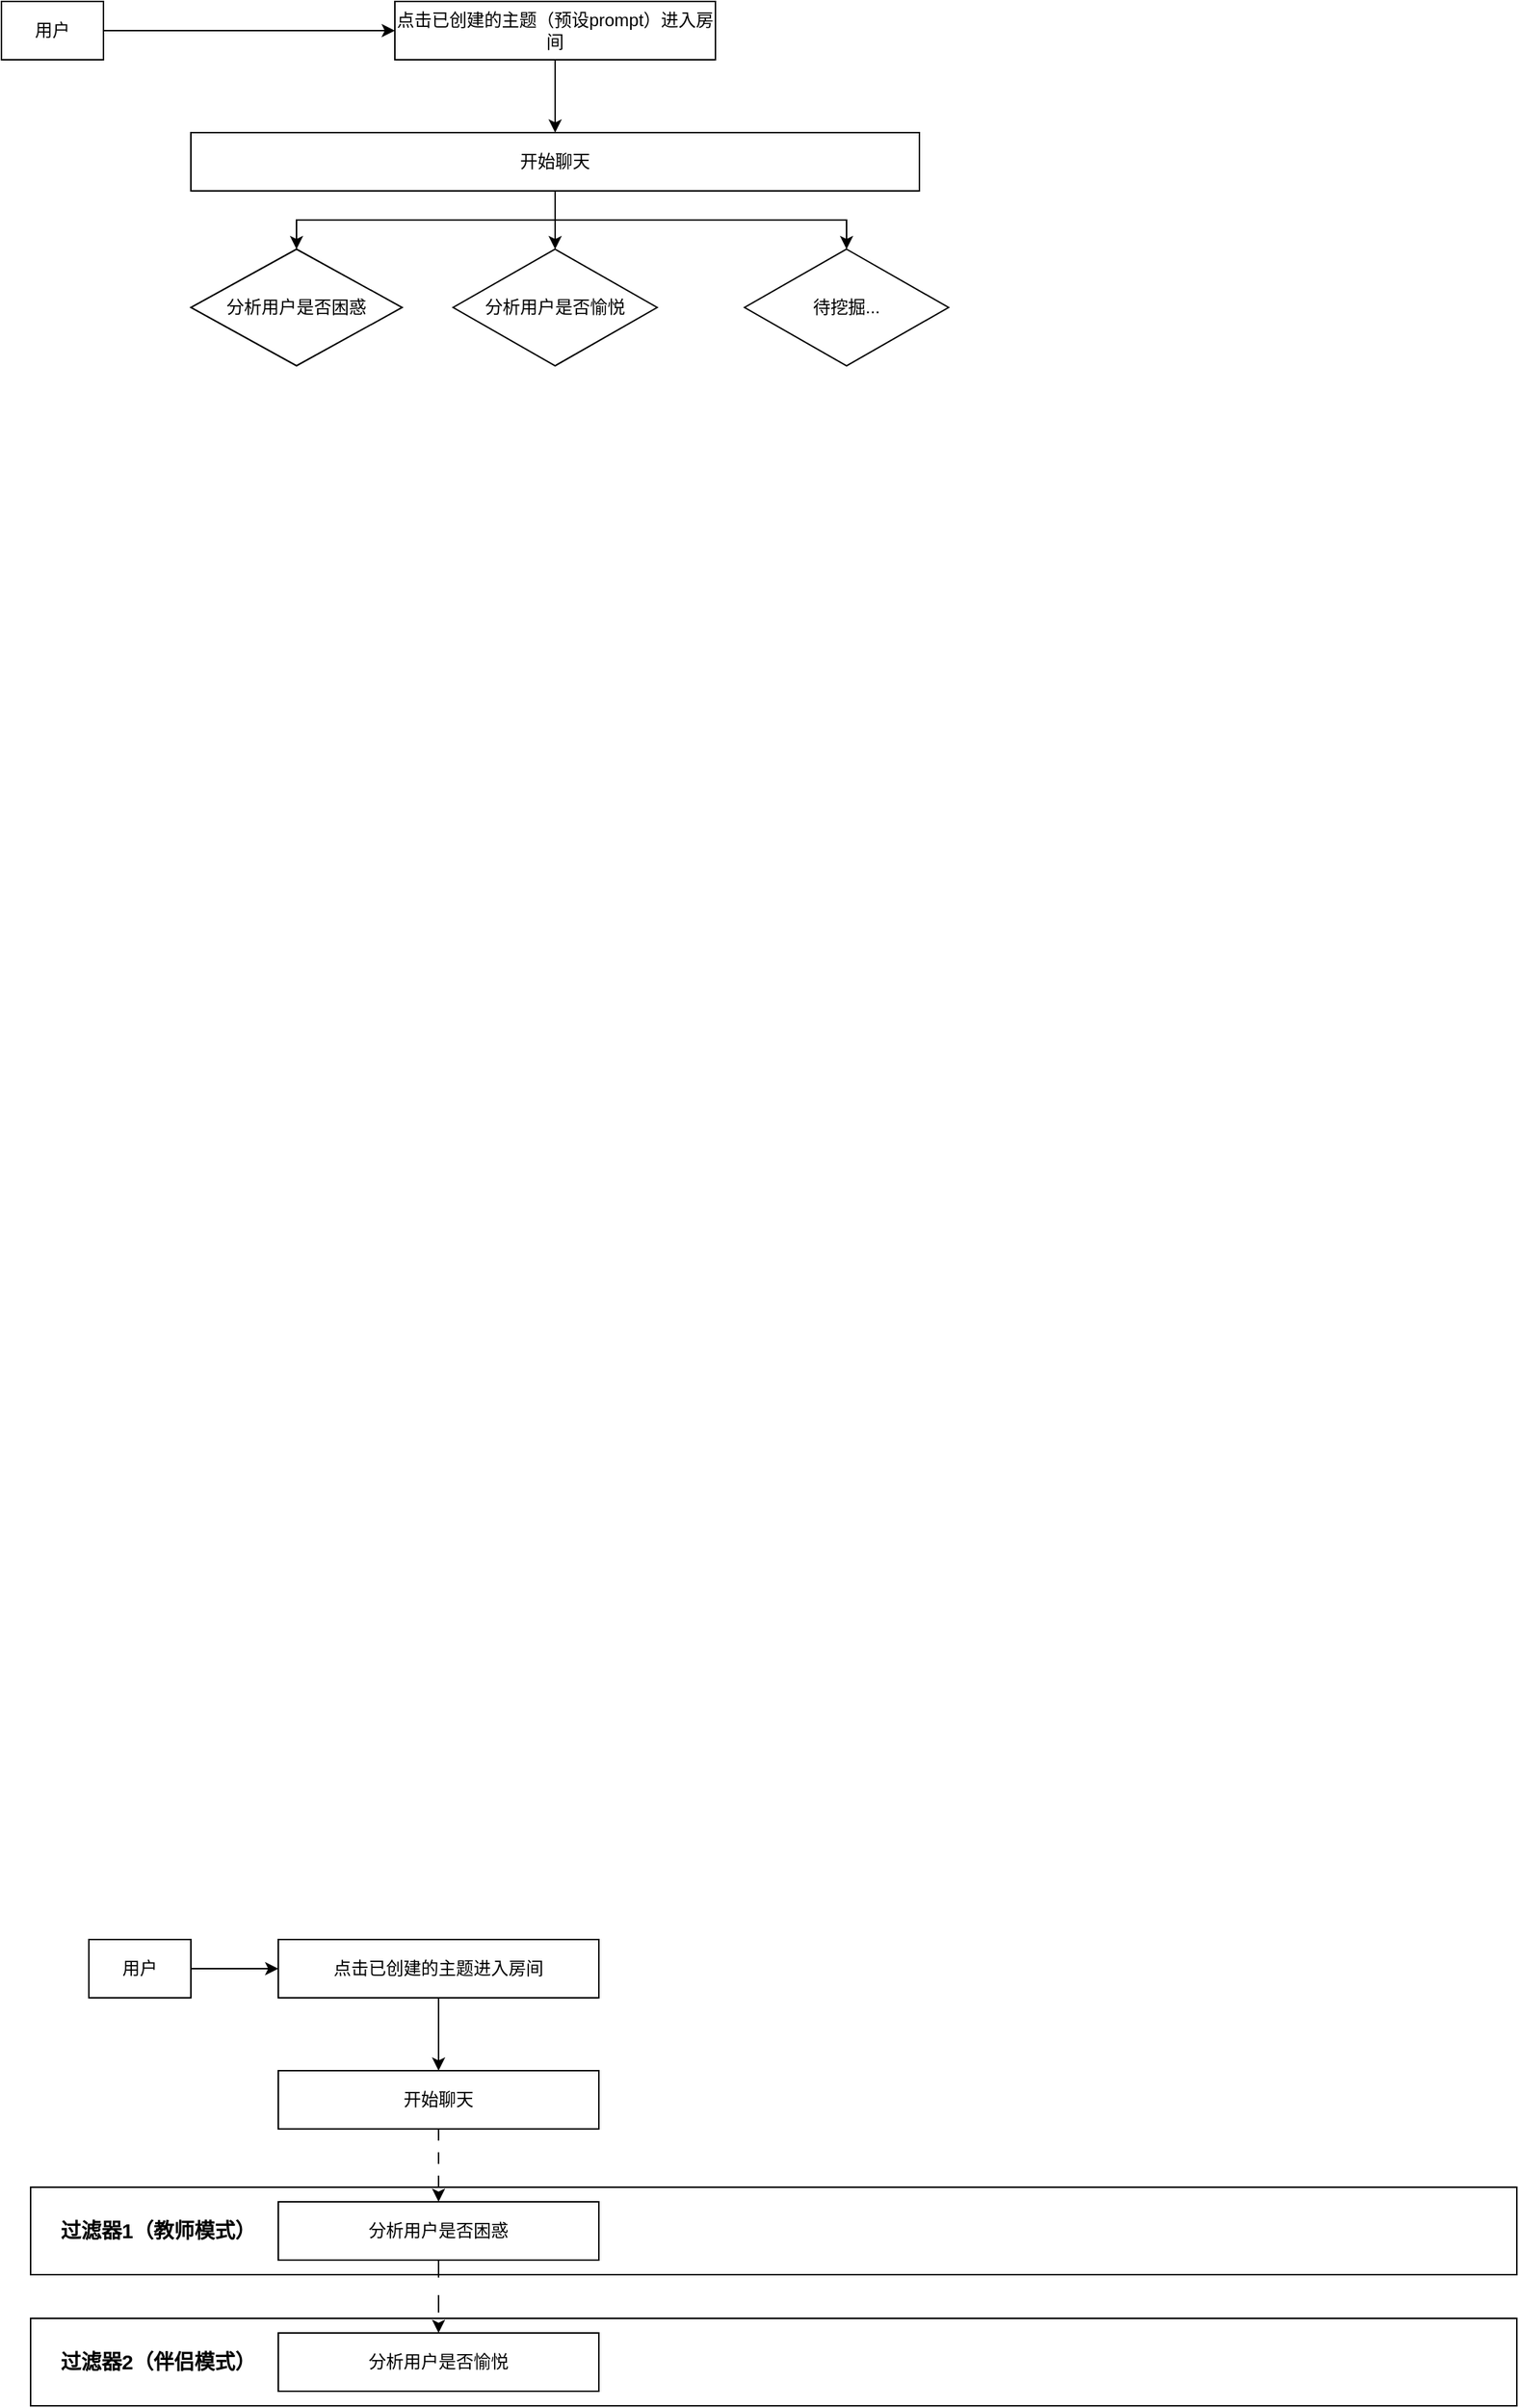 <mxfile version="22.1.16" type="github">
  <diagram name="第 1 页" id="3c7-YKSq7JLv_ibGxWt0">
    <mxGraphModel dx="893" dy="548" grid="1" gridSize="10" guides="1" tooltips="1" connect="1" arrows="1" fold="1" page="1" pageScale="1" pageWidth="827" pageHeight="1169" math="0" shadow="0">
      <root>
        <mxCell id="0" />
        <mxCell id="1" parent="0" />
        <mxCell id="Y2pjcOXVoZPDimEb5wzu-3" style="edgeStyle=orthogonalEdgeStyle;rounded=0;orthogonalLoop=1;jettySize=auto;html=1;entryX=0;entryY=0.5;entryDx=0;entryDy=0;" edge="1" parent="1" source="CQSmMKJmLMmd6HDstxWm-1" target="Y2pjcOXVoZPDimEb5wzu-1">
          <mxGeometry relative="1" as="geometry" />
        </mxCell>
        <mxCell id="CQSmMKJmLMmd6HDstxWm-1" value="用户" style="rounded=0;whiteSpace=wrap;html=1;" parent="1" vertex="1">
          <mxGeometry x="130" y="110" width="70" height="40" as="geometry" />
        </mxCell>
        <mxCell id="Y2pjcOXVoZPDimEb5wzu-4" style="edgeStyle=orthogonalEdgeStyle;rounded=0;orthogonalLoop=1;jettySize=auto;html=1;entryX=0.5;entryY=0;entryDx=0;entryDy=0;" edge="1" parent="1" source="Y2pjcOXVoZPDimEb5wzu-1" target="Y2pjcOXVoZPDimEb5wzu-2">
          <mxGeometry relative="1" as="geometry" />
        </mxCell>
        <mxCell id="Y2pjcOXVoZPDimEb5wzu-1" value="点击已创建的主题（预设prompt）进入房间" style="rounded=0;whiteSpace=wrap;html=1;" vertex="1" parent="1">
          <mxGeometry x="400" y="110" width="220" height="40" as="geometry" />
        </mxCell>
        <mxCell id="Y2pjcOXVoZPDimEb5wzu-27" value="" style="edgeStyle=orthogonalEdgeStyle;rounded=0;orthogonalLoop=1;jettySize=auto;html=1;" edge="1" parent="1" source="Y2pjcOXVoZPDimEb5wzu-2" target="Y2pjcOXVoZPDimEb5wzu-26">
          <mxGeometry relative="1" as="geometry" />
        </mxCell>
        <mxCell id="Y2pjcOXVoZPDimEb5wzu-32" value="" style="edgeStyle=orthogonalEdgeStyle;rounded=0;orthogonalLoop=1;jettySize=auto;html=1;" edge="1" parent="1" source="Y2pjcOXVoZPDimEb5wzu-2" target="Y2pjcOXVoZPDimEb5wzu-28">
          <mxGeometry relative="1" as="geometry" />
        </mxCell>
        <mxCell id="Y2pjcOXVoZPDimEb5wzu-33" style="edgeStyle=orthogonalEdgeStyle;rounded=0;orthogonalLoop=1;jettySize=auto;html=1;entryX=0.5;entryY=0;entryDx=0;entryDy=0;" edge="1" parent="1" source="Y2pjcOXVoZPDimEb5wzu-2" target="Y2pjcOXVoZPDimEb5wzu-31">
          <mxGeometry relative="1" as="geometry" />
        </mxCell>
        <mxCell id="Y2pjcOXVoZPDimEb5wzu-2" value="开始聊天" style="rounded=0;whiteSpace=wrap;html=1;" vertex="1" parent="1">
          <mxGeometry x="260" y="200" width="500" height="40" as="geometry" />
        </mxCell>
        <mxCell id="Y2pjcOXVoZPDimEb5wzu-13" value="" style="rounded=0;whiteSpace=wrap;html=1;" vertex="1" parent="1">
          <mxGeometry x="150" y="1700" width="1020" height="60" as="geometry" />
        </mxCell>
        <mxCell id="Y2pjcOXVoZPDimEb5wzu-14" style="edgeStyle=orthogonalEdgeStyle;rounded=0;orthogonalLoop=1;jettySize=auto;html=1;entryX=0;entryY=0.5;entryDx=0;entryDy=0;" edge="1" parent="1" source="Y2pjcOXVoZPDimEb5wzu-15" target="Y2pjcOXVoZPDimEb5wzu-17">
          <mxGeometry relative="1" as="geometry" />
        </mxCell>
        <mxCell id="Y2pjcOXVoZPDimEb5wzu-15" value="用户" style="rounded=0;whiteSpace=wrap;html=1;" vertex="1" parent="1">
          <mxGeometry x="190" y="1440" width="70" height="40" as="geometry" />
        </mxCell>
        <mxCell id="Y2pjcOXVoZPDimEb5wzu-16" style="edgeStyle=orthogonalEdgeStyle;rounded=0;orthogonalLoop=1;jettySize=auto;html=1;entryX=0.5;entryY=0;entryDx=0;entryDy=0;" edge="1" parent="1" source="Y2pjcOXVoZPDimEb5wzu-17" target="Y2pjcOXVoZPDimEb5wzu-20">
          <mxGeometry relative="1" as="geometry" />
        </mxCell>
        <mxCell id="Y2pjcOXVoZPDimEb5wzu-17" value="点击已创建的主题进入房间" style="rounded=0;whiteSpace=wrap;html=1;" vertex="1" parent="1">
          <mxGeometry x="320" y="1440" width="220" height="40" as="geometry" />
        </mxCell>
        <mxCell id="Y2pjcOXVoZPDimEb5wzu-18" value="" style="rounded=0;whiteSpace=wrap;html=1;" vertex="1" parent="1">
          <mxGeometry x="150" y="1610" width="1020" height="60" as="geometry" />
        </mxCell>
        <mxCell id="Y2pjcOXVoZPDimEb5wzu-19" value="" style="edgeStyle=orthogonalEdgeStyle;rounded=0;orthogonalLoop=1;jettySize=auto;html=1;dashed=1;dashPattern=8 8;" edge="1" parent="1" source="Y2pjcOXVoZPDimEb5wzu-20" target="Y2pjcOXVoZPDimEb5wzu-22">
          <mxGeometry relative="1" as="geometry" />
        </mxCell>
        <mxCell id="Y2pjcOXVoZPDimEb5wzu-20" value="开始聊天" style="rounded=0;whiteSpace=wrap;html=1;" vertex="1" parent="1">
          <mxGeometry x="320" y="1530" width="220" height="40" as="geometry" />
        </mxCell>
        <mxCell id="Y2pjcOXVoZPDimEb5wzu-21" value="" style="edgeStyle=orthogonalEdgeStyle;rounded=0;orthogonalLoop=1;jettySize=auto;html=1;dashed=1;dashPattern=12 12;" edge="1" parent="1" source="Y2pjcOXVoZPDimEb5wzu-22" target="Y2pjcOXVoZPDimEb5wzu-24">
          <mxGeometry relative="1" as="geometry" />
        </mxCell>
        <mxCell id="Y2pjcOXVoZPDimEb5wzu-22" value="分析用户是否困惑" style="rounded=0;whiteSpace=wrap;html=1;" vertex="1" parent="1">
          <mxGeometry x="320" y="1620" width="220" height="40" as="geometry" />
        </mxCell>
        <mxCell id="Y2pjcOXVoZPDimEb5wzu-23" value="&lt;font style=&quot;font-size: 14px;&quot;&gt;过滤器1（教师模式）&lt;/font&gt;" style="text;html=1;strokeColor=none;fillColor=none;align=center;verticalAlign=middle;whiteSpace=wrap;rounded=0;fontStyle=1" vertex="1" parent="1">
          <mxGeometry x="165" y="1625" width="145" height="30" as="geometry" />
        </mxCell>
        <mxCell id="Y2pjcOXVoZPDimEb5wzu-24" value="分析用户是否愉悦" style="rounded=0;whiteSpace=wrap;html=1;" vertex="1" parent="1">
          <mxGeometry x="320" y="1710" width="220" height="40" as="geometry" />
        </mxCell>
        <mxCell id="Y2pjcOXVoZPDimEb5wzu-25" value="&lt;font style=&quot;font-size: 14px;&quot;&gt;过滤器2（伴侣模式）&lt;/font&gt;" style="text;html=1;strokeColor=none;fillColor=none;align=center;verticalAlign=middle;whiteSpace=wrap;rounded=0;fontStyle=1" vertex="1" parent="1">
          <mxGeometry x="165" y="1715" width="145" height="30" as="geometry" />
        </mxCell>
        <mxCell id="Y2pjcOXVoZPDimEb5wzu-26" value="分析用户是否困惑" style="rhombus;whiteSpace=wrap;html=1;" vertex="1" parent="1">
          <mxGeometry x="260" y="280" width="145" height="80" as="geometry" />
        </mxCell>
        <mxCell id="Y2pjcOXVoZPDimEb5wzu-28" value="分析用户是否愉悦" style="rhombus;whiteSpace=wrap;html=1;" vertex="1" parent="1">
          <mxGeometry x="440" y="280" width="140" height="80" as="geometry" />
        </mxCell>
        <mxCell id="Y2pjcOXVoZPDimEb5wzu-31" value="待挖掘..." style="rhombus;whiteSpace=wrap;html=1;" vertex="1" parent="1">
          <mxGeometry x="640" y="280" width="140" height="80" as="geometry" />
        </mxCell>
      </root>
    </mxGraphModel>
  </diagram>
</mxfile>
